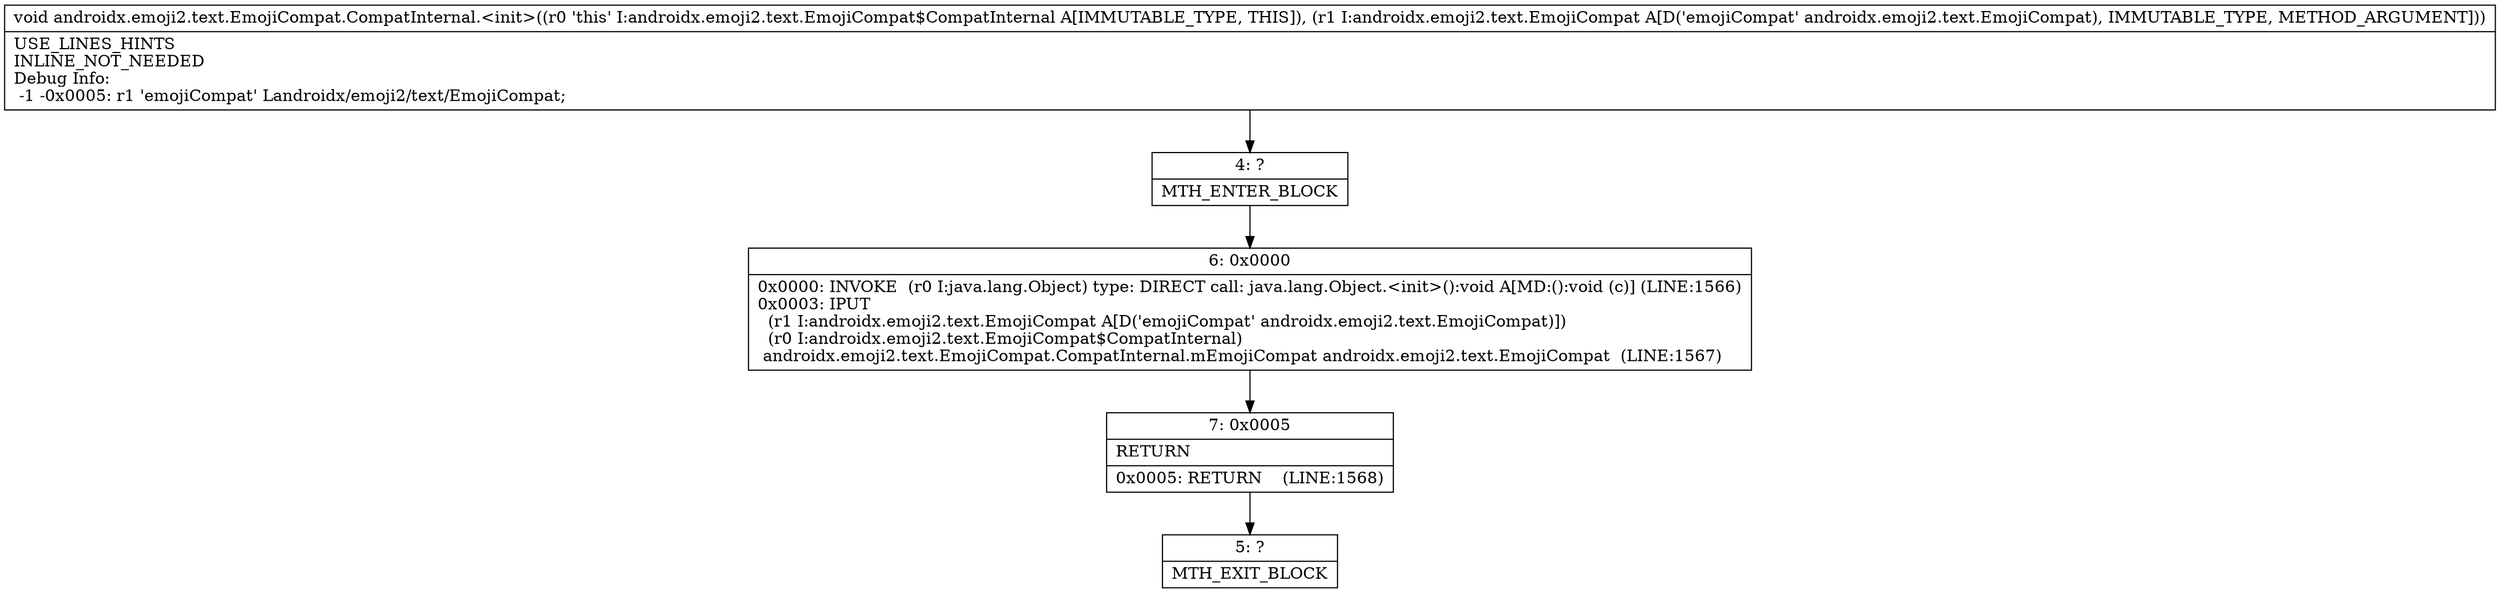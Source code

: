 digraph "CFG forandroidx.emoji2.text.EmojiCompat.CompatInternal.\<init\>(Landroidx\/emoji2\/text\/EmojiCompat;)V" {
Node_4 [shape=record,label="{4\:\ ?|MTH_ENTER_BLOCK\l}"];
Node_6 [shape=record,label="{6\:\ 0x0000|0x0000: INVOKE  (r0 I:java.lang.Object) type: DIRECT call: java.lang.Object.\<init\>():void A[MD:():void (c)] (LINE:1566)\l0x0003: IPUT  \l  (r1 I:androidx.emoji2.text.EmojiCompat A[D('emojiCompat' androidx.emoji2.text.EmojiCompat)])\l  (r0 I:androidx.emoji2.text.EmojiCompat$CompatInternal)\l androidx.emoji2.text.EmojiCompat.CompatInternal.mEmojiCompat androidx.emoji2.text.EmojiCompat  (LINE:1567)\l}"];
Node_7 [shape=record,label="{7\:\ 0x0005|RETURN\l|0x0005: RETURN    (LINE:1568)\l}"];
Node_5 [shape=record,label="{5\:\ ?|MTH_EXIT_BLOCK\l}"];
MethodNode[shape=record,label="{void androidx.emoji2.text.EmojiCompat.CompatInternal.\<init\>((r0 'this' I:androidx.emoji2.text.EmojiCompat$CompatInternal A[IMMUTABLE_TYPE, THIS]), (r1 I:androidx.emoji2.text.EmojiCompat A[D('emojiCompat' androidx.emoji2.text.EmojiCompat), IMMUTABLE_TYPE, METHOD_ARGUMENT]))  | USE_LINES_HINTS\lINLINE_NOT_NEEDED\lDebug Info:\l  \-1 \-0x0005: r1 'emojiCompat' Landroidx\/emoji2\/text\/EmojiCompat;\l}"];
MethodNode -> Node_4;Node_4 -> Node_6;
Node_6 -> Node_7;
Node_7 -> Node_5;
}

